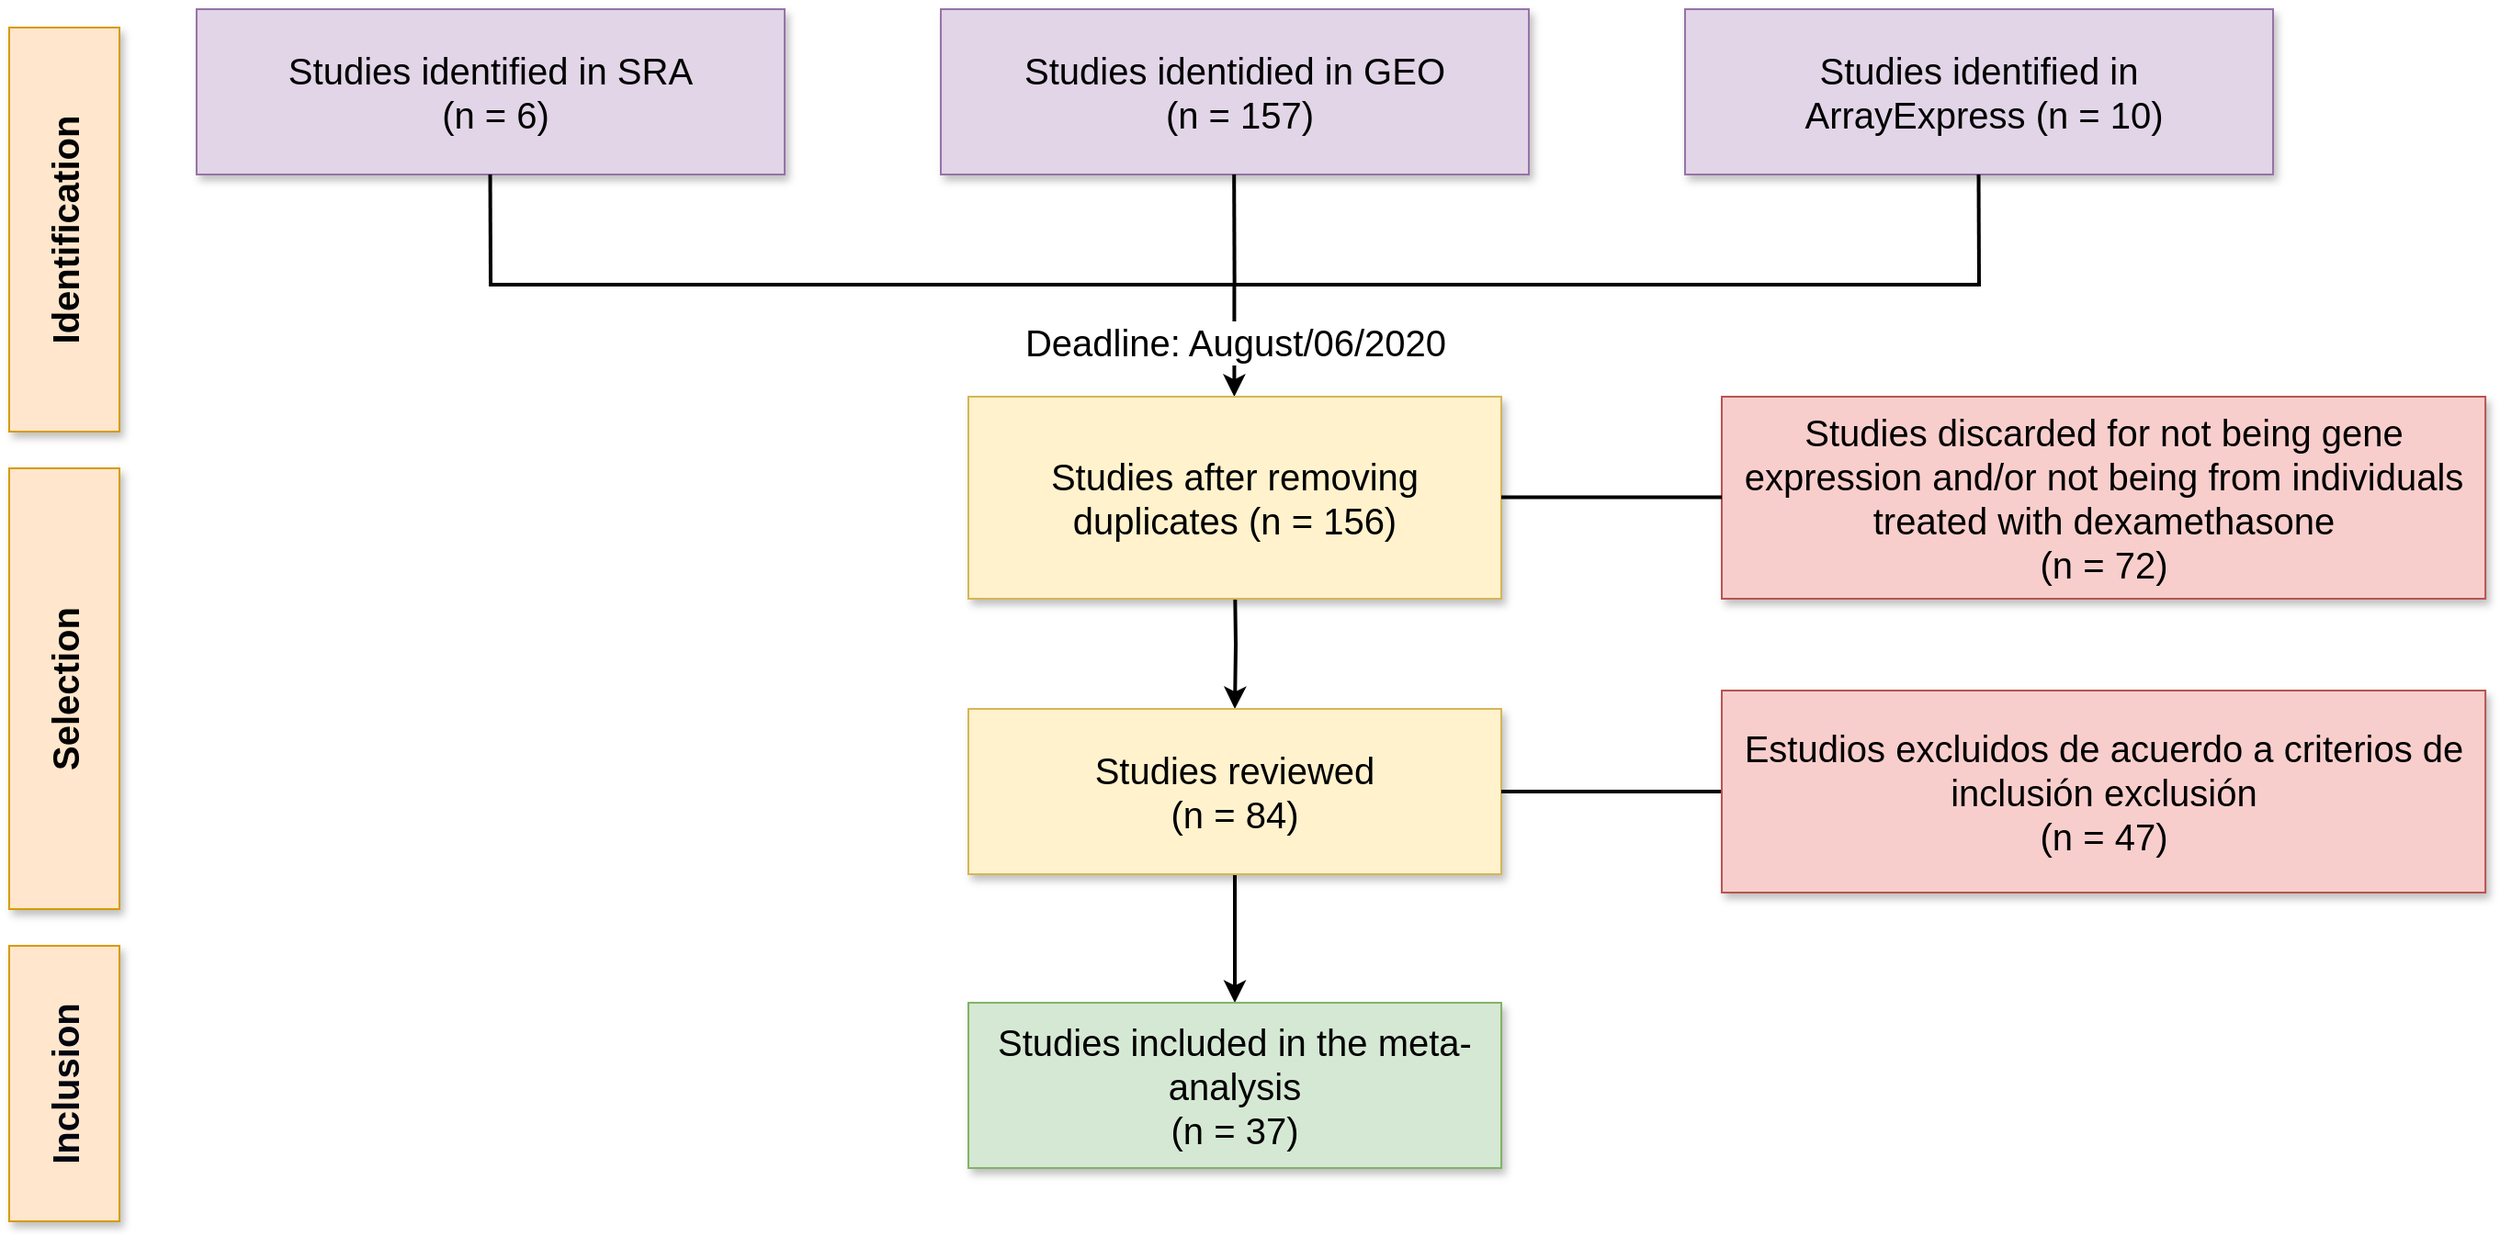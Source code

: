<mxfile version="20.0.4" type="device"><diagram id="jgvNH7feyoZNMN7TRZdg" name="Page-1"><mxGraphModel dx="1607" dy="1144" grid="1" gridSize="10" guides="1" tooltips="1" connect="1" arrows="1" fold="1" page="1" pageScale="1" pageWidth="827" pageHeight="1169" background="none" math="0" shadow="0"><root><mxCell id="0"/><mxCell id="1" parent="0"/><mxCell id="DRfjq-ujDHKe_Z6W-VEB-5" value="&lt;span style=&quot;font-size: 20px;&quot;&gt;Studies identified in SRA&lt;br&gt;&amp;nbsp;(n = 6)&lt;/span&gt;" style="rounded=0;whiteSpace=wrap;html=1;direction=west;rotation=0;fillColor=#e1d5e7;strokeColor=#9673a6;shadow=1;" parent="1" vertex="1"><mxGeometry x="-130" y="20" width="320" height="90" as="geometry"/></mxCell><mxCell id="DRfjq-ujDHKe_Z6W-VEB-6" value="&lt;span style=&quot;font-size: 20px;&quot;&gt;Studies identidied in GEO&lt;br&gt;&amp;nbsp;(n = 157)&lt;/span&gt;" style="rounded=0;whiteSpace=wrap;html=1;direction=west;rotation=0;fillColor=#e1d5e7;strokeColor=#9673a6;shadow=1;" parent="1" vertex="1"><mxGeometry x="275" y="20" width="320" height="90" as="geometry"/></mxCell><mxCell id="DRfjq-ujDHKe_Z6W-VEB-21" value="" style="edgeStyle=orthogonalEdgeStyle;rounded=0;orthogonalLoop=1;jettySize=auto;html=1;fontSize=20;fontColor=#000000;strokeColor=#000000;strokeWidth=2;exitX=0.5;exitY=0;exitDx=0;exitDy=0;" parent="1" target="DRfjq-ujDHKe_Z6W-VEB-8" edge="1"><mxGeometry relative="1" as="geometry"><mxPoint x="435" y="330" as="sourcePoint"/></mxGeometry></mxCell><mxCell id="DRfjq-ujDHKe_Z6W-VEB-22" value="" style="edgeStyle=orthogonalEdgeStyle;rounded=0;orthogonalLoop=1;jettySize=auto;html=1;fontSize=20;fontColor=#000000;strokeColor=#000000;strokeWidth=2;" parent="1" source="DRfjq-ujDHKe_Z6W-VEB-8" edge="1"><mxGeometry relative="1" as="geometry"><mxPoint x="435" y="561" as="targetPoint"/></mxGeometry></mxCell><mxCell id="DRfjq-ujDHKe_Z6W-VEB-8" value="&lt;span style=&quot;font-size: 20px;&quot;&gt;Studies reviewed&lt;br&gt;(n = 84)&lt;/span&gt;" style="rounded=0;whiteSpace=wrap;html=1;direction=west;rotation=0;fillColor=#fff2cc;strokeColor=#d6b656;shadow=1;" parent="1" vertex="1"><mxGeometry x="290" y="401" width="290" height="90" as="geometry"/></mxCell><mxCell id="DRfjq-ujDHKe_Z6W-VEB-15" value="" style="endArrow=none;html=1;rounded=0;fontSize=20;fontColor=#000000;entryX=0;entryY=0.5;entryDx=0;entryDy=0;strokeColor=#000000;strokeWidth=2;" parent="1" target="DRfjq-ujDHKe_Z6W-VEB-8" edge="1"><mxGeometry width="50" height="50" relative="1" as="geometry"><mxPoint x="700" y="446" as="sourcePoint"/><mxPoint x="280" y="488" as="targetPoint"/></mxGeometry></mxCell><mxCell id="DRfjq-ujDHKe_Z6W-VEB-19" value="" style="endArrow=none;html=1;rounded=0;fontSize=20;fontColor=#000000;strokeColor=#000000;strokeWidth=2;" parent="1" edge="1"><mxGeometry width="50" height="50" relative="1" as="geometry"><mxPoint x="841" y="170" as="sourcePoint"/><mxPoint x="29" y="170" as="targetPoint"/></mxGeometry></mxCell><mxCell id="DRfjq-ujDHKe_Z6W-VEB-27" value="&lt;h4&gt;&lt;span style=&quot;font-size: 20px;&quot;&gt;&lt;font color=&quot;#000103&quot;&gt;Identification&lt;/font&gt;&lt;/span&gt;&lt;/h4&gt;" style="rounded=0;whiteSpace=wrap;html=1;direction=west;rotation=-90;fillColor=#ffe6cc;strokeColor=#d79b00;shadow=1;" parent="1" vertex="1"><mxGeometry x="-312" y="110" width="220" height="60" as="geometry"/></mxCell><mxCell id="DRfjq-ujDHKe_Z6W-VEB-28" value="&lt;h4&gt;&lt;span style=&quot;font-size: 20px;&quot;&gt;Selection&lt;/span&gt;&lt;/h4&gt;" style="rounded=0;whiteSpace=wrap;html=1;direction=west;rotation=-90;fillColor=#ffe6cc;strokeColor=#d79b00;shadow=1;" parent="1" vertex="1"><mxGeometry x="-322" y="360" width="240" height="60" as="geometry"/></mxCell><mxCell id="DRfjq-ujDHKe_Z6W-VEB-29" value="&lt;h4&gt;&lt;span style=&quot;font-size: 20px;&quot;&gt;&lt;font color=&quot;#000512&quot;&gt;Inclusion&lt;/font&gt;&lt;/span&gt;&lt;/h4&gt;" style="rounded=0;whiteSpace=wrap;html=1;direction=west;rotation=-90;fillColor=#ffe6cc;strokeColor=#d79b00;shadow=1;" parent="1" vertex="1"><mxGeometry x="-277" y="575" width="150" height="60" as="geometry"/></mxCell><mxCell id="DRfjq-ujDHKe_Z6W-VEB-30" value="&lt;span style=&quot;font-size: 20px;&quot;&gt;Studies included in the meta-analysis&lt;br&gt;(n = 37)&lt;/span&gt;" style="rounded=0;whiteSpace=wrap;html=1;direction=west;rotation=0;fillColor=#d5e8d4;strokeColor=#82b366;shadow=1;" parent="1" vertex="1"><mxGeometry x="290" y="561" width="290" height="90" as="geometry"/></mxCell><mxCell id="CQkIsbqiIqg_CH7qYL6w-1" value="&lt;span style=&quot;font-size: 20px;&quot;&gt;Studies identified in&lt;br&gt;&amp;nbsp;ArrayExpress (n = 10)&lt;/span&gt;" style="rounded=0;whiteSpace=wrap;html=1;direction=west;rotation=0;fillColor=#e1d5e7;strokeColor=#9673a6;shadow=1;" parent="1" vertex="1"><mxGeometry x="680" y="20" width="320" height="90" as="geometry"/></mxCell><mxCell id="CQkIsbqiIqg_CH7qYL6w-5" value="" style="endArrow=none;html=1;rounded=0;fontSize=20;fontColor=#000000;strokeColor=#000000;strokeWidth=2;" parent="1" edge="1"><mxGeometry width="50" height="50" relative="1" as="geometry"><mxPoint x="30" y="170" as="sourcePoint"/><mxPoint x="29.76" y="110" as="targetPoint"/></mxGeometry></mxCell><mxCell id="CQkIsbqiIqg_CH7qYL6w-6" value="" style="endArrow=none;html=1;rounded=0;fontSize=20;fontColor=#000000;strokeColor=#000000;strokeWidth=2;" parent="1" edge="1"><mxGeometry width="50" height="50" relative="1" as="geometry"><mxPoint x="840" y="170" as="sourcePoint"/><mxPoint x="839.76" y="110" as="targetPoint"/></mxGeometry></mxCell><mxCell id="CQkIsbqiIqg_CH7qYL6w-10" value="Deadline: August/06/2020" style="edgeStyle=orthogonalEdgeStyle;rounded=0;orthogonalLoop=1;jettySize=auto;html=1;fontSize=20;fontColor=#000000;strokeColor=#000000;strokeWidth=2;exitX=0.5;exitY=0;exitDx=0;exitDy=0;" parent="1" edge="1"><mxGeometry relative="1" as="geometry"><mxPoint x="434.71" y="171" as="sourcePoint"/><mxPoint x="434.71" y="231" as="targetPoint"/></mxGeometry></mxCell><mxCell id="CQkIsbqiIqg_CH7qYL6w-11" value="&lt;span style=&quot;font-size: 20px;&quot;&gt;Studies after removing duplicates (n = 156)&lt;/span&gt;" style="rounded=0;whiteSpace=wrap;html=1;direction=west;rotation=0;fillColor=#fff2cc;strokeColor=#d6b656;shadow=1;" parent="1" vertex="1"><mxGeometry x="290" y="231" width="290" height="110" as="geometry"/></mxCell><mxCell id="CQkIsbqiIqg_CH7qYL6w-12" value="&lt;span style=&quot;font-size: 20px;&quot;&gt;Studies discarded for not being gene expression and/or not being from individuals treated with dexamethasone&lt;/span&gt;&lt;br&gt;&lt;span style=&quot;font-size: 20px;&quot;&gt;(n = 72)&lt;/span&gt;" style="rounded=0;whiteSpace=wrap;html=1;direction=west;rotation=0;fillColor=#f8cecc;strokeColor=#b85450;shadow=1;" parent="1" vertex="1"><mxGeometry x="700" y="231" width="415.56" height="110" as="geometry"/></mxCell><mxCell id="CQkIsbqiIqg_CH7qYL6w-13" value="&lt;span style=&quot;font-size: 20px;&quot;&gt;Estudios excluidos de acuerdo a criterios de inclusión exclusión &lt;br&gt;(n = 47)&lt;/span&gt;" style="rounded=0;whiteSpace=wrap;html=1;direction=west;rotation=0;fillColor=#f8cecc;strokeColor=#b85450;shadow=1;" parent="1" vertex="1"><mxGeometry x="700" y="391" width="415.56" height="110" as="geometry"/></mxCell><mxCell id="CQkIsbqiIqg_CH7qYL6w-14" value="" style="endArrow=none;html=1;rounded=0;fontSize=20;fontColor=#000000;entryX=0;entryY=0.5;entryDx=0;entryDy=0;strokeColor=#000000;strokeWidth=2;" parent="1" edge="1"><mxGeometry width="50" height="50" relative="1" as="geometry"><mxPoint x="700" y="285.71" as="sourcePoint"/><mxPoint x="580" y="285.71" as="targetPoint"/></mxGeometry></mxCell><mxCell id="CQkIsbqiIqg_CH7qYL6w-16" value="" style="endArrow=none;html=1;rounded=0;fontSize=20;fontColor=#000000;strokeColor=#000000;strokeWidth=2;" parent="1" edge="1"><mxGeometry width="50" height="50" relative="1" as="geometry"><mxPoint x="434.82" y="170" as="sourcePoint"/><mxPoint x="434.58" y="110" as="targetPoint"/></mxGeometry></mxCell></root></mxGraphModel></diagram></mxfile>